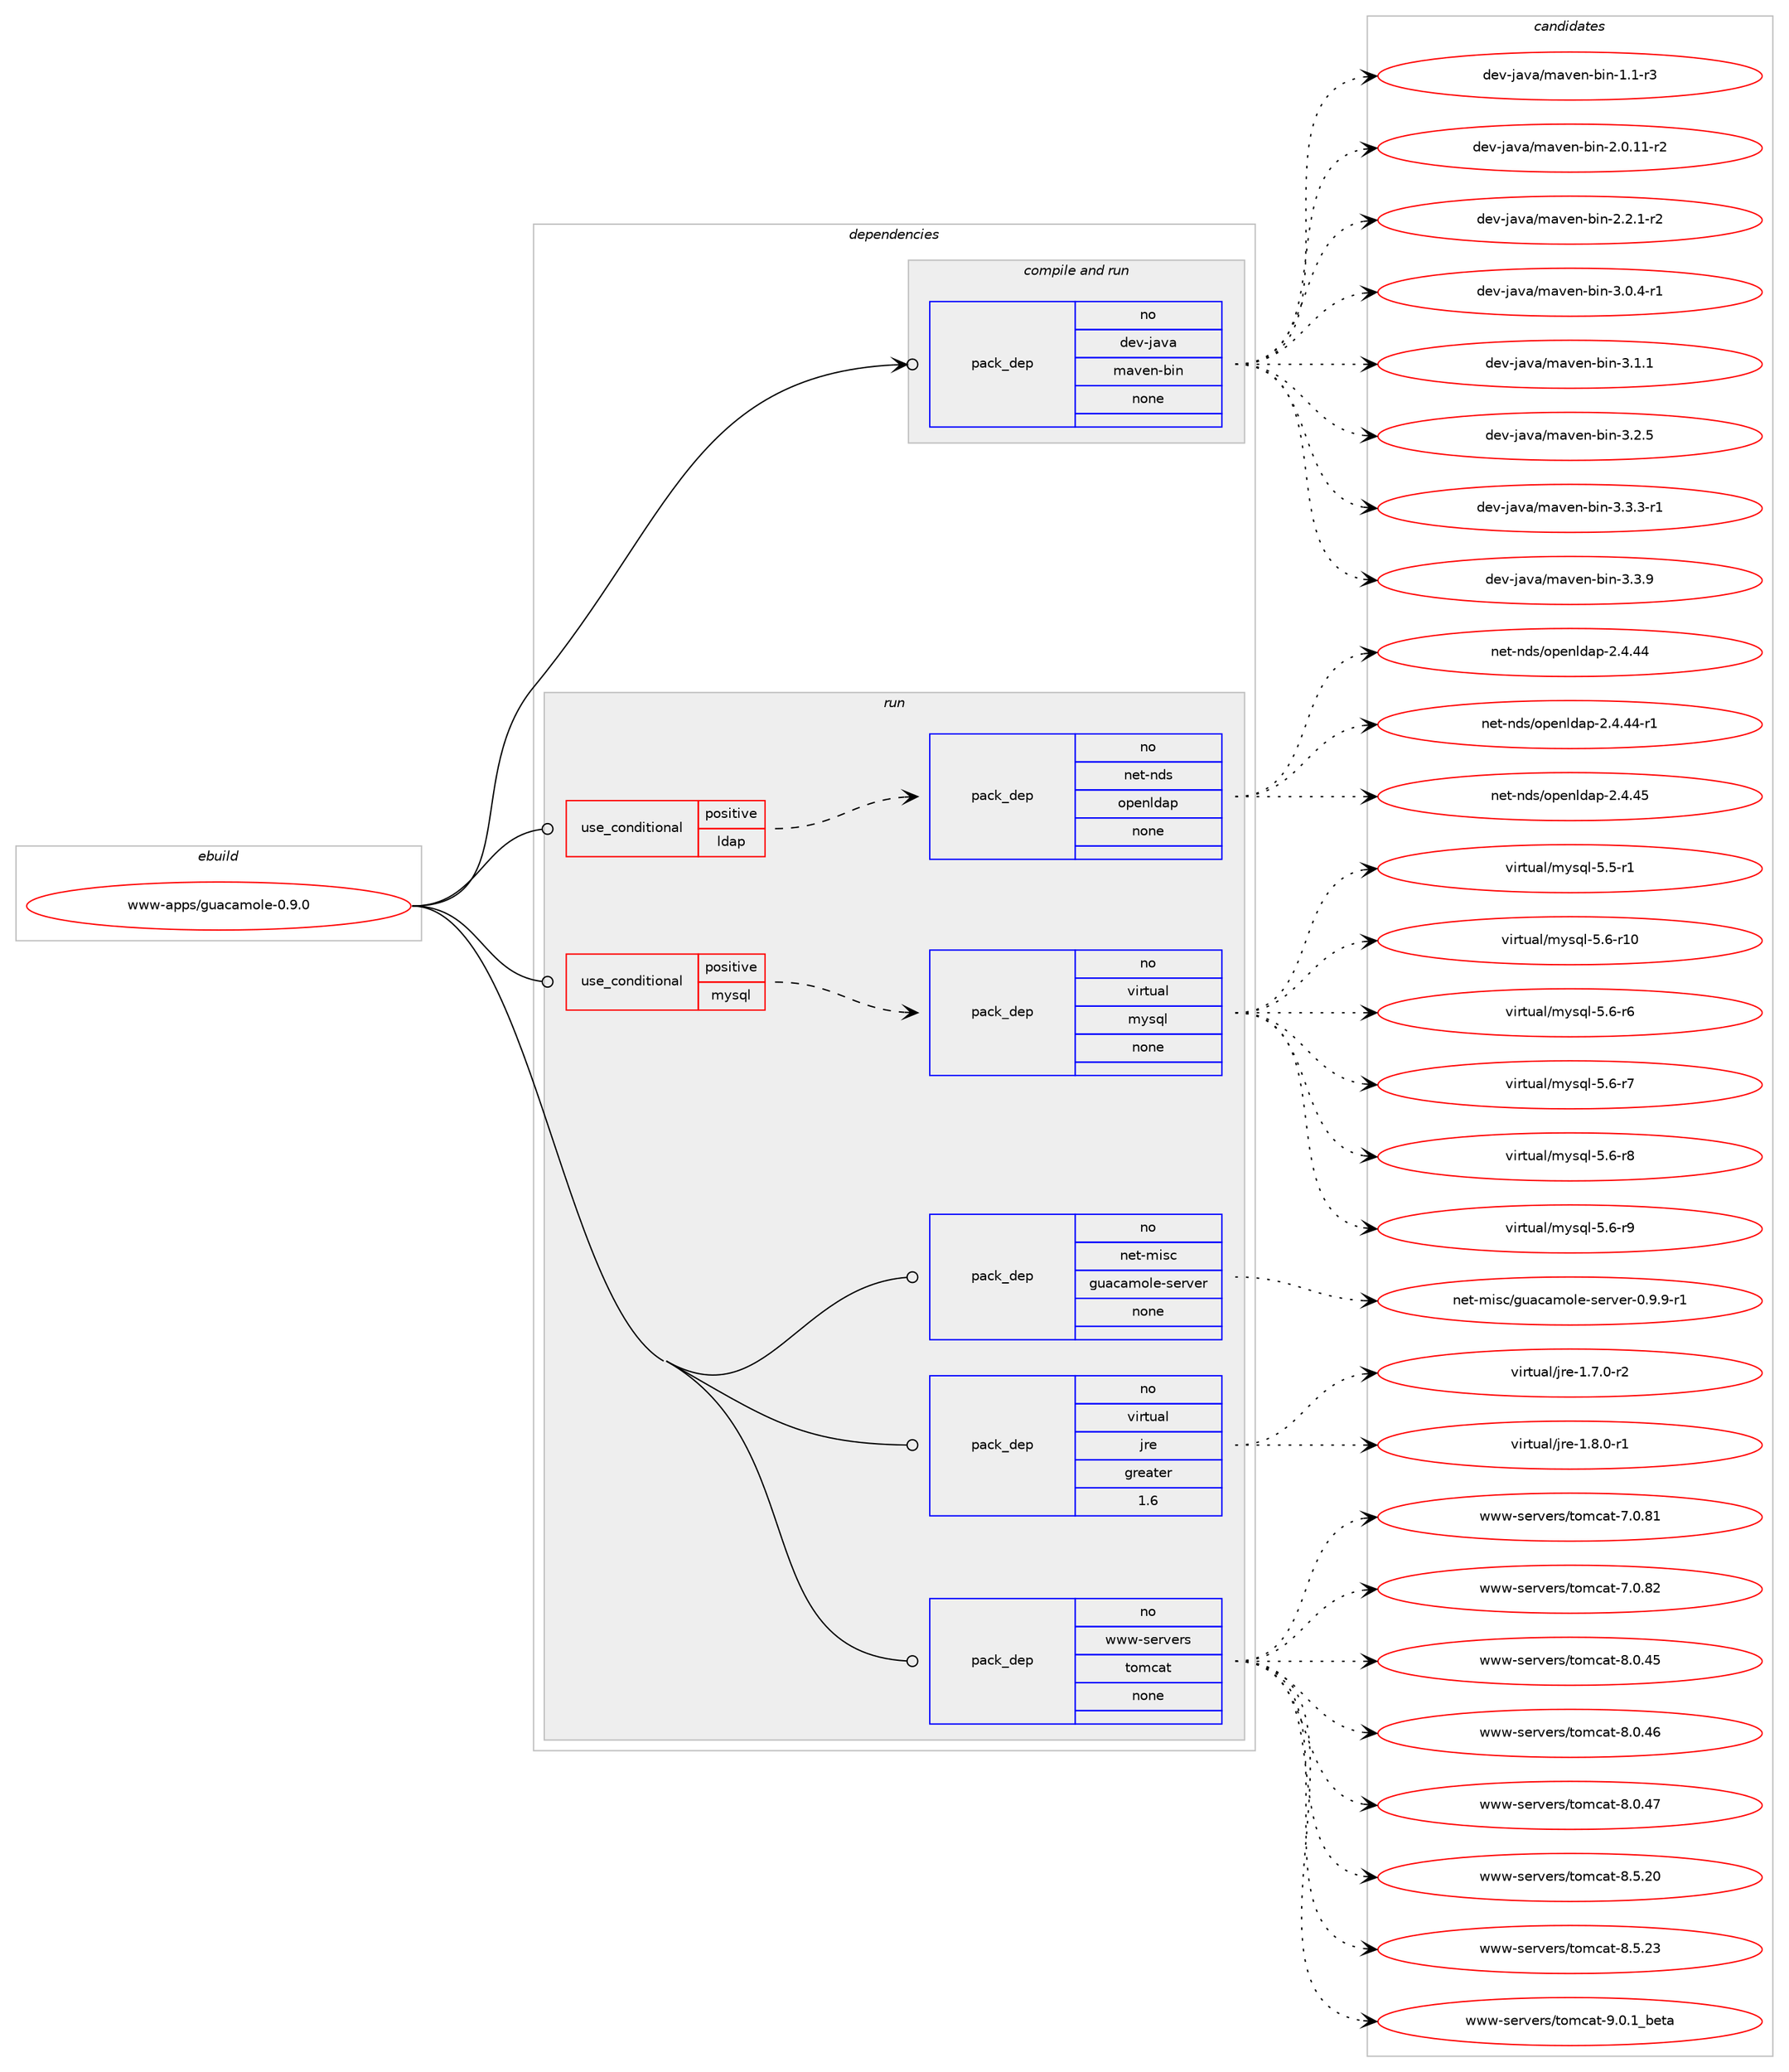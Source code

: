 digraph prolog {

# *************
# Graph options
# *************

newrank=true;
concentrate=true;
compound=true;
graph [rankdir=LR,fontname=Helvetica,fontsize=10,ranksep=1.5];#, ranksep=2.5, nodesep=0.2];
edge  [arrowhead=vee];
node  [fontname=Helvetica,fontsize=10];

# **********
# The ebuild
# **********

subgraph cluster_leftcol {
color=gray;
rank=same;
label=<<i>ebuild</i>>;
id [label="www-apps/guacamole-0.9.0", color=red, width=4, href="../www-apps/guacamole-0.9.0.svg"];
}

# ****************
# The dependencies
# ****************

subgraph cluster_midcol {
color=gray;
label=<<i>dependencies</i>>;
subgraph cluster_compile {
fillcolor="#eeeeee";
style=filled;
label=<<i>compile</i>>;
}
subgraph cluster_compileandrun {
fillcolor="#eeeeee";
style=filled;
label=<<i>compile and run</i>>;
subgraph pack372243 {
dependency500678 [label=<<TABLE BORDER="0" CELLBORDER="1" CELLSPACING="0" CELLPADDING="4" WIDTH="220"><TR><TD ROWSPAN="6" CELLPADDING="30">pack_dep</TD></TR><TR><TD WIDTH="110">no</TD></TR><TR><TD>dev-java</TD></TR><TR><TD>maven-bin</TD></TR><TR><TD>none</TD></TR><TR><TD></TD></TR></TABLE>>, shape=none, color=blue];
}
id:e -> dependency500678:w [weight=20,style="solid",arrowhead="odotvee"];
}
subgraph cluster_run {
fillcolor="#eeeeee";
style=filled;
label=<<i>run</i>>;
subgraph cond119272 {
dependency500679 [label=<<TABLE BORDER="0" CELLBORDER="1" CELLSPACING="0" CELLPADDING="4"><TR><TD ROWSPAN="3" CELLPADDING="10">use_conditional</TD></TR><TR><TD>positive</TD></TR><TR><TD>ldap</TD></TR></TABLE>>, shape=none, color=red];
subgraph pack372244 {
dependency500680 [label=<<TABLE BORDER="0" CELLBORDER="1" CELLSPACING="0" CELLPADDING="4" WIDTH="220"><TR><TD ROWSPAN="6" CELLPADDING="30">pack_dep</TD></TR><TR><TD WIDTH="110">no</TD></TR><TR><TD>net-nds</TD></TR><TR><TD>openldap</TD></TR><TR><TD>none</TD></TR><TR><TD></TD></TR></TABLE>>, shape=none, color=blue];
}
dependency500679:e -> dependency500680:w [weight=20,style="dashed",arrowhead="vee"];
}
id:e -> dependency500679:w [weight=20,style="solid",arrowhead="odot"];
subgraph cond119273 {
dependency500681 [label=<<TABLE BORDER="0" CELLBORDER="1" CELLSPACING="0" CELLPADDING="4"><TR><TD ROWSPAN="3" CELLPADDING="10">use_conditional</TD></TR><TR><TD>positive</TD></TR><TR><TD>mysql</TD></TR></TABLE>>, shape=none, color=red];
subgraph pack372245 {
dependency500682 [label=<<TABLE BORDER="0" CELLBORDER="1" CELLSPACING="0" CELLPADDING="4" WIDTH="220"><TR><TD ROWSPAN="6" CELLPADDING="30">pack_dep</TD></TR><TR><TD WIDTH="110">no</TD></TR><TR><TD>virtual</TD></TR><TR><TD>mysql</TD></TR><TR><TD>none</TD></TR><TR><TD></TD></TR></TABLE>>, shape=none, color=blue];
}
dependency500681:e -> dependency500682:w [weight=20,style="dashed",arrowhead="vee"];
}
id:e -> dependency500681:w [weight=20,style="solid",arrowhead="odot"];
subgraph pack372246 {
dependency500683 [label=<<TABLE BORDER="0" CELLBORDER="1" CELLSPACING="0" CELLPADDING="4" WIDTH="220"><TR><TD ROWSPAN="6" CELLPADDING="30">pack_dep</TD></TR><TR><TD WIDTH="110">no</TD></TR><TR><TD>net-misc</TD></TR><TR><TD>guacamole-server</TD></TR><TR><TD>none</TD></TR><TR><TD></TD></TR></TABLE>>, shape=none, color=blue];
}
id:e -> dependency500683:w [weight=20,style="solid",arrowhead="odot"];
subgraph pack372247 {
dependency500684 [label=<<TABLE BORDER="0" CELLBORDER="1" CELLSPACING="0" CELLPADDING="4" WIDTH="220"><TR><TD ROWSPAN="6" CELLPADDING="30">pack_dep</TD></TR><TR><TD WIDTH="110">no</TD></TR><TR><TD>virtual</TD></TR><TR><TD>jre</TD></TR><TR><TD>greater</TD></TR><TR><TD>1.6</TD></TR></TABLE>>, shape=none, color=blue];
}
id:e -> dependency500684:w [weight=20,style="solid",arrowhead="odot"];
subgraph pack372248 {
dependency500685 [label=<<TABLE BORDER="0" CELLBORDER="1" CELLSPACING="0" CELLPADDING="4" WIDTH="220"><TR><TD ROWSPAN="6" CELLPADDING="30">pack_dep</TD></TR><TR><TD WIDTH="110">no</TD></TR><TR><TD>www-servers</TD></TR><TR><TD>tomcat</TD></TR><TR><TD>none</TD></TR><TR><TD></TD></TR></TABLE>>, shape=none, color=blue];
}
id:e -> dependency500685:w [weight=20,style="solid",arrowhead="odot"];
}
}

# **************
# The candidates
# **************

subgraph cluster_choices {
rank=same;
color=gray;
label=<<i>candidates</i>>;

subgraph choice372243 {
color=black;
nodesep=1;
choice10010111845106971189747109971181011104598105110454946494511451 [label="dev-java/maven-bin-1.1-r3", color=red, width=4,href="../dev-java/maven-bin-1.1-r3.svg"];
choice10010111845106971189747109971181011104598105110455046484649494511450 [label="dev-java/maven-bin-2.0.11-r2", color=red, width=4,href="../dev-java/maven-bin-2.0.11-r2.svg"];
choice100101118451069711897471099711810111045981051104550465046494511450 [label="dev-java/maven-bin-2.2.1-r2", color=red, width=4,href="../dev-java/maven-bin-2.2.1-r2.svg"];
choice100101118451069711897471099711810111045981051104551464846524511449 [label="dev-java/maven-bin-3.0.4-r1", color=red, width=4,href="../dev-java/maven-bin-3.0.4-r1.svg"];
choice10010111845106971189747109971181011104598105110455146494649 [label="dev-java/maven-bin-3.1.1", color=red, width=4,href="../dev-java/maven-bin-3.1.1.svg"];
choice10010111845106971189747109971181011104598105110455146504653 [label="dev-java/maven-bin-3.2.5", color=red, width=4,href="../dev-java/maven-bin-3.2.5.svg"];
choice100101118451069711897471099711810111045981051104551465146514511449 [label="dev-java/maven-bin-3.3.3-r1", color=red, width=4,href="../dev-java/maven-bin-3.3.3-r1.svg"];
choice10010111845106971189747109971181011104598105110455146514657 [label="dev-java/maven-bin-3.3.9", color=red, width=4,href="../dev-java/maven-bin-3.3.9.svg"];
dependency500678:e -> choice10010111845106971189747109971181011104598105110454946494511451:w [style=dotted,weight="100"];
dependency500678:e -> choice10010111845106971189747109971181011104598105110455046484649494511450:w [style=dotted,weight="100"];
dependency500678:e -> choice100101118451069711897471099711810111045981051104550465046494511450:w [style=dotted,weight="100"];
dependency500678:e -> choice100101118451069711897471099711810111045981051104551464846524511449:w [style=dotted,weight="100"];
dependency500678:e -> choice10010111845106971189747109971181011104598105110455146494649:w [style=dotted,weight="100"];
dependency500678:e -> choice10010111845106971189747109971181011104598105110455146504653:w [style=dotted,weight="100"];
dependency500678:e -> choice100101118451069711897471099711810111045981051104551465146514511449:w [style=dotted,weight="100"];
dependency500678:e -> choice10010111845106971189747109971181011104598105110455146514657:w [style=dotted,weight="100"];
}
subgraph choice372244 {
color=black;
nodesep=1;
choice11010111645110100115471111121011101081009711245504652465252 [label="net-nds/openldap-2.4.44", color=red, width=4,href="../net-nds/openldap-2.4.44.svg"];
choice110101116451101001154711111210111010810097112455046524652524511449 [label="net-nds/openldap-2.4.44-r1", color=red, width=4,href="../net-nds/openldap-2.4.44-r1.svg"];
choice11010111645110100115471111121011101081009711245504652465253 [label="net-nds/openldap-2.4.45", color=red, width=4,href="../net-nds/openldap-2.4.45.svg"];
dependency500680:e -> choice11010111645110100115471111121011101081009711245504652465252:w [style=dotted,weight="100"];
dependency500680:e -> choice110101116451101001154711111210111010810097112455046524652524511449:w [style=dotted,weight="100"];
dependency500680:e -> choice11010111645110100115471111121011101081009711245504652465253:w [style=dotted,weight="100"];
}
subgraph choice372245 {
color=black;
nodesep=1;
choice1181051141161179710847109121115113108455346534511449 [label="virtual/mysql-5.5-r1", color=red, width=4,href="../virtual/mysql-5.5-r1.svg"];
choice118105114116117971084710912111511310845534654451144948 [label="virtual/mysql-5.6-r10", color=red, width=4,href="../virtual/mysql-5.6-r10.svg"];
choice1181051141161179710847109121115113108455346544511454 [label="virtual/mysql-5.6-r6", color=red, width=4,href="../virtual/mysql-5.6-r6.svg"];
choice1181051141161179710847109121115113108455346544511455 [label="virtual/mysql-5.6-r7", color=red, width=4,href="../virtual/mysql-5.6-r7.svg"];
choice1181051141161179710847109121115113108455346544511456 [label="virtual/mysql-5.6-r8", color=red, width=4,href="../virtual/mysql-5.6-r8.svg"];
choice1181051141161179710847109121115113108455346544511457 [label="virtual/mysql-5.6-r9", color=red, width=4,href="../virtual/mysql-5.6-r9.svg"];
dependency500682:e -> choice1181051141161179710847109121115113108455346534511449:w [style=dotted,weight="100"];
dependency500682:e -> choice118105114116117971084710912111511310845534654451144948:w [style=dotted,weight="100"];
dependency500682:e -> choice1181051141161179710847109121115113108455346544511454:w [style=dotted,weight="100"];
dependency500682:e -> choice1181051141161179710847109121115113108455346544511455:w [style=dotted,weight="100"];
dependency500682:e -> choice1181051141161179710847109121115113108455346544511456:w [style=dotted,weight="100"];
dependency500682:e -> choice1181051141161179710847109121115113108455346544511457:w [style=dotted,weight="100"];
}
subgraph choice372246 {
color=black;
nodesep=1;
choice110101116451091051159947103117979997109111108101451151011141181011144548465746574511449 [label="net-misc/guacamole-server-0.9.9-r1", color=red, width=4,href="../net-misc/guacamole-server-0.9.9-r1.svg"];
dependency500683:e -> choice110101116451091051159947103117979997109111108101451151011141181011144548465746574511449:w [style=dotted,weight="100"];
}
subgraph choice372247 {
color=black;
nodesep=1;
choice11810511411611797108471061141014549465546484511450 [label="virtual/jre-1.7.0-r2", color=red, width=4,href="../virtual/jre-1.7.0-r2.svg"];
choice11810511411611797108471061141014549465646484511449 [label="virtual/jre-1.8.0-r1", color=red, width=4,href="../virtual/jre-1.8.0-r1.svg"];
dependency500684:e -> choice11810511411611797108471061141014549465546484511450:w [style=dotted,weight="100"];
dependency500684:e -> choice11810511411611797108471061141014549465646484511449:w [style=dotted,weight="100"];
}
subgraph choice372248 {
color=black;
nodesep=1;
choice1191191194511510111411810111411547116111109999711645554648465649 [label="www-servers/tomcat-7.0.81", color=red, width=4,href="../www-servers/tomcat-7.0.81.svg"];
choice1191191194511510111411810111411547116111109999711645554648465650 [label="www-servers/tomcat-7.0.82", color=red, width=4,href="../www-servers/tomcat-7.0.82.svg"];
choice1191191194511510111411810111411547116111109999711645564648465253 [label="www-servers/tomcat-8.0.45", color=red, width=4,href="../www-servers/tomcat-8.0.45.svg"];
choice1191191194511510111411810111411547116111109999711645564648465254 [label="www-servers/tomcat-8.0.46", color=red, width=4,href="../www-servers/tomcat-8.0.46.svg"];
choice1191191194511510111411810111411547116111109999711645564648465255 [label="www-servers/tomcat-8.0.47", color=red, width=4,href="../www-servers/tomcat-8.0.47.svg"];
choice1191191194511510111411810111411547116111109999711645564653465048 [label="www-servers/tomcat-8.5.20", color=red, width=4,href="../www-servers/tomcat-8.5.20.svg"];
choice1191191194511510111411810111411547116111109999711645564653465051 [label="www-servers/tomcat-8.5.23", color=red, width=4,href="../www-servers/tomcat-8.5.23.svg"];
choice11911911945115101114118101114115471161111099997116455746484649959810111697 [label="www-servers/tomcat-9.0.1_beta", color=red, width=4,href="../www-servers/tomcat-9.0.1_beta.svg"];
dependency500685:e -> choice1191191194511510111411810111411547116111109999711645554648465649:w [style=dotted,weight="100"];
dependency500685:e -> choice1191191194511510111411810111411547116111109999711645554648465650:w [style=dotted,weight="100"];
dependency500685:e -> choice1191191194511510111411810111411547116111109999711645564648465253:w [style=dotted,weight="100"];
dependency500685:e -> choice1191191194511510111411810111411547116111109999711645564648465254:w [style=dotted,weight="100"];
dependency500685:e -> choice1191191194511510111411810111411547116111109999711645564648465255:w [style=dotted,weight="100"];
dependency500685:e -> choice1191191194511510111411810111411547116111109999711645564653465048:w [style=dotted,weight="100"];
dependency500685:e -> choice1191191194511510111411810111411547116111109999711645564653465051:w [style=dotted,weight="100"];
dependency500685:e -> choice11911911945115101114118101114115471161111099997116455746484649959810111697:w [style=dotted,weight="100"];
}
}

}

